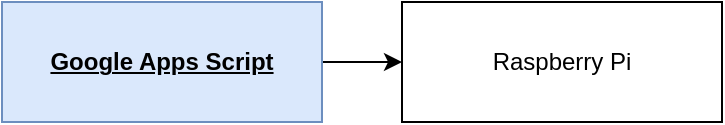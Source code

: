 <mxfile>
    <diagram name="Google Apps Script" id="24SMPLhqkHJa6rmfc9wA">
        <mxGraphModel dx="852" dy="438" grid="1" gridSize="10" guides="1" tooltips="1" connect="1" arrows="1" fold="1" page="1" pageScale="1" pageWidth="827" pageHeight="1169" math="0" shadow="0">
            <root>
                <mxCell id="fMXv9nJHVBy1iGiTfZ_Z-0"/>
                <mxCell id="fMXv9nJHVBy1iGiTfZ_Z-1" parent="fMXv9nJHVBy1iGiTfZ_Z-0"/>
                <mxCell id="fMXv9nJHVBy1iGiTfZ_Z-2" style="edgeStyle=none;html=1;exitX=1;exitY=0.5;exitDx=0;exitDy=0;entryX=0;entryY=0.5;entryDx=0;entryDy=0;" parent="fMXv9nJHVBy1iGiTfZ_Z-1" source="fMXv9nJHVBy1iGiTfZ_Z-3" target="fMXv9nJHVBy1iGiTfZ_Z-4" edge="1">
                    <mxGeometry relative="1" as="geometry"/>
                </mxCell>
                <mxCell id="fMXv9nJHVBy1iGiTfZ_Z-3" value="Google Apps Script" style="rounded=0;whiteSpace=wrap;html=1;fillColor=#dae8fc;strokeColor=#6c8ebf;fontStyle=5" parent="fMXv9nJHVBy1iGiTfZ_Z-1" vertex="1">
                    <mxGeometry x="80" y="80" width="160" height="60" as="geometry"/>
                </mxCell>
                <mxCell id="fMXv9nJHVBy1iGiTfZ_Z-4" value="Raspberry Pi" style="rounded=0;whiteSpace=wrap;html=1;" parent="fMXv9nJHVBy1iGiTfZ_Z-1" vertex="1">
                    <mxGeometry x="280" y="80" width="160" height="60" as="geometry"/>
                </mxCell>
            </root>
        </mxGraphModel>
    </diagram>
</mxfile>